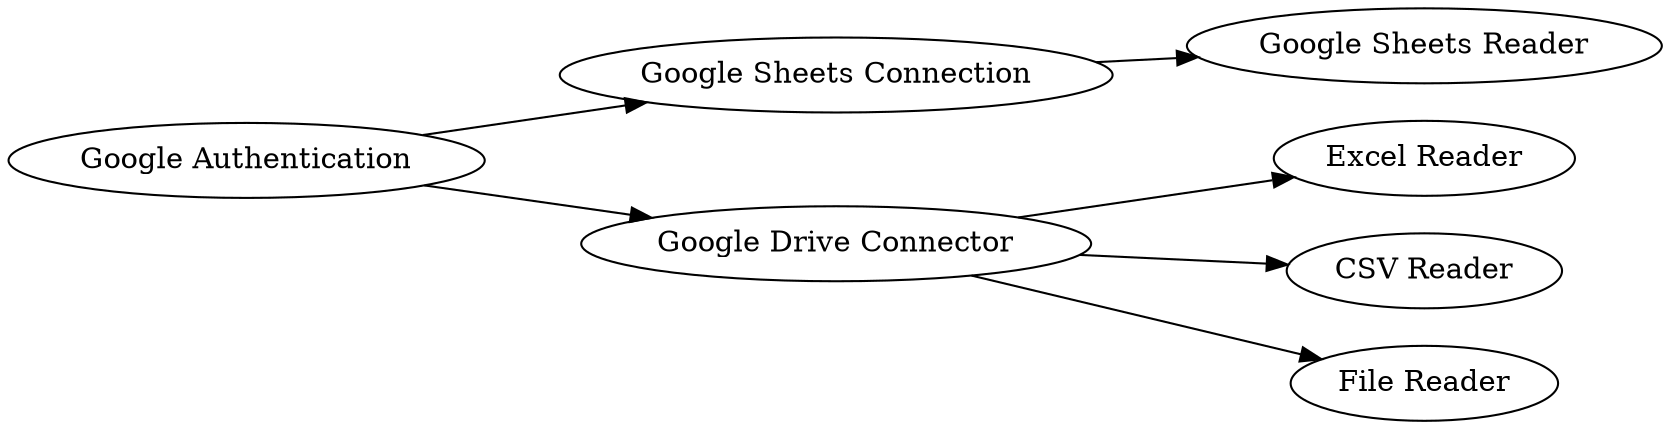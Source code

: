 digraph {
	"7346147571942384413_7" [label="Excel Reader"]
	"7346147571942384413_1" [label="Google Authentication"]
	"7346147571942384413_4" [label="Google Sheets Connection"]
	"7346147571942384413_8" [label="CSV Reader"]
	"7346147571942384413_6" [label="File Reader"]
	"7346147571942384413_5" [label="Google Drive Connector"]
	"7346147571942384413_2" [label="Google Sheets Reader"]
	"7346147571942384413_4" -> "7346147571942384413_2"
	"7346147571942384413_5" -> "7346147571942384413_7"
	"7346147571942384413_1" -> "7346147571942384413_5"
	"7346147571942384413_1" -> "7346147571942384413_4"
	"7346147571942384413_5" -> "7346147571942384413_8"
	"7346147571942384413_5" -> "7346147571942384413_6"
	rankdir=LR
}
